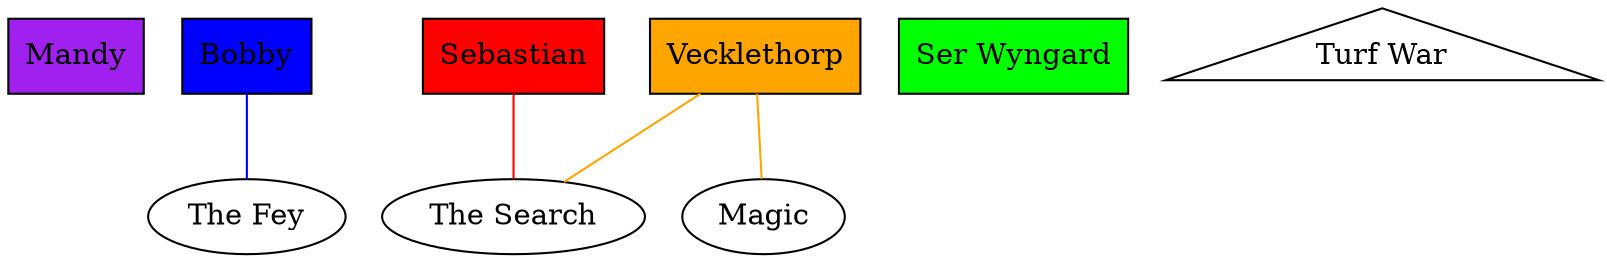 graph dresden
{
	// PCs
	subgraph pcs
	{
		node [shape=box, style="filled"]
		mandy [label="Mandy", fillcolor="purple"]
		bobby [label="Bobby", fillcolor="blue"]
		sebastian [label="Sebastian", fillcolor="red"]
		wyngard [label="Ser Wyngard", fillcolor="green"]
		vecklethorp [label="Vecklethorp", fillcolor="orange"]
	}
	
	subgraph vecklethorp_group
	{
		edge [color="orange"]
		vecklethorp;
		vecklethorp -- search
		vecklethorp -- magic
	}

	subgraph sebastian_group
	{
		edge [color="red"]
		sebastian;
		sebastian -- search
	}

	subgraph bobby_group
	{
		edge [color="blue"]
		bobby;
		bobby -- fey
	}

	// Aspects
	subgraph aspects
	{
		node [shape=triangle]
		search [label="The Search"]
		war [label="Turf War"]
		magic [label="Magic"]
		fey [label="The Fey"]
		
	}

}

/*graph g {
	a -- b
	a [label="hello",shape=ellipse,fillcolor="burlywood",style="filled"];
	b [label="graphviz",shape=box,fillcolor="palegreen",style="filled,rounded"];
}*/
